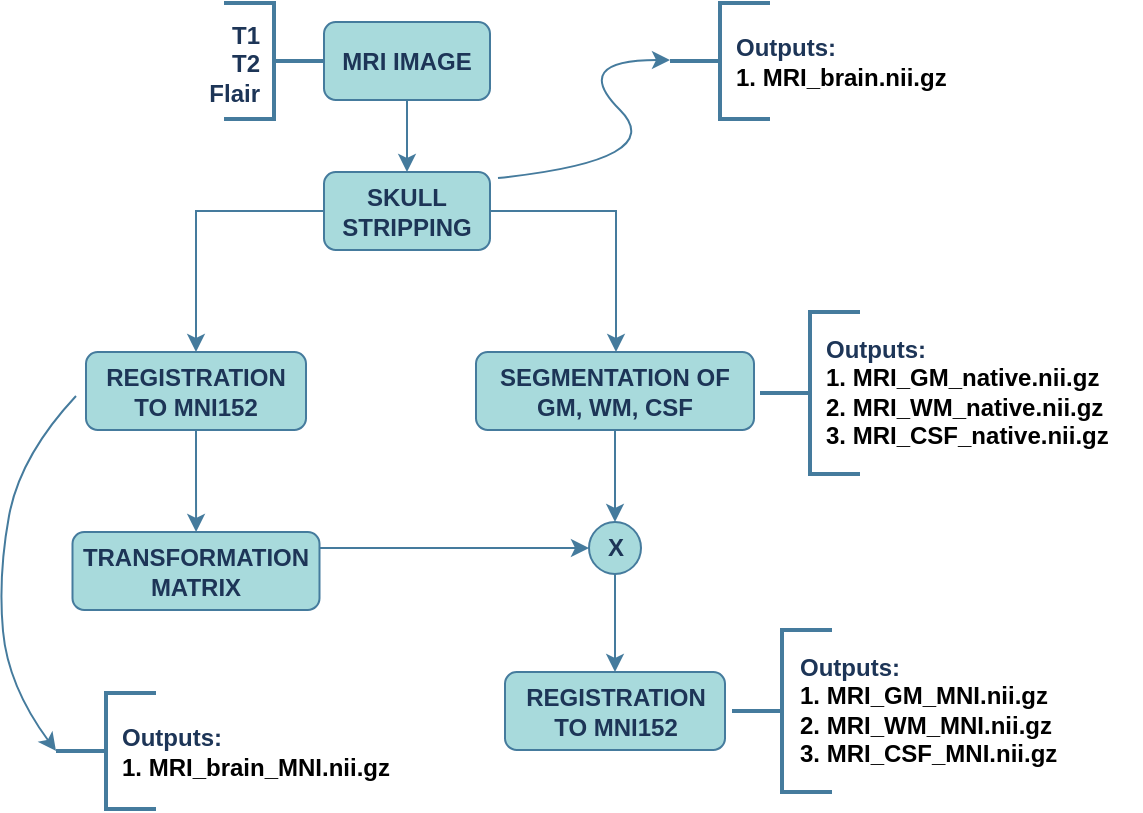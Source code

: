 <mxfile version="27.1.6">
  <diagram name="Page-1" id="hVXfUqBhvTAlDq9-gsWX">
    <mxGraphModel dx="976" dy="549" grid="0" gridSize="10" guides="1" tooltips="1" connect="1" arrows="1" fold="1" page="0" pageScale="1" pageWidth="850" pageHeight="1100" background="none" math="0" shadow="0">
      <root>
        <mxCell id="0" />
        <mxCell id="1" parent="0" />
        <mxCell id="h8j5pdW2-4rlrgCDTTLV-3" value="" style="edgeStyle=orthogonalEdgeStyle;rounded=0;orthogonalLoop=1;jettySize=auto;html=1;labelBackgroundColor=none;fontColor=default;strokeColor=#457B9D;" edge="1" parent="1" source="h8j5pdW2-4rlrgCDTTLV-1" target="h8j5pdW2-4rlrgCDTTLV-2">
          <mxGeometry relative="1" as="geometry" />
        </mxCell>
        <mxCell id="h8j5pdW2-4rlrgCDTTLV-1" value="&lt;b&gt;MRI IMAGE&lt;/b&gt;" style="rounded=1;whiteSpace=wrap;html=1;labelBackgroundColor=none;fillColor=#A8DADC;strokeColor=#457B9D;fontColor=#1D3557;" vertex="1" parent="1">
          <mxGeometry x="294" y="80" width="83" height="39" as="geometry" />
        </mxCell>
        <mxCell id="h8j5pdW2-4rlrgCDTTLV-5" value="" style="edgeStyle=orthogonalEdgeStyle;rounded=0;orthogonalLoop=1;jettySize=auto;html=1;labelBackgroundColor=none;fontColor=default;strokeColor=#457B9D;" edge="1" parent="1" source="h8j5pdW2-4rlrgCDTTLV-2" target="h8j5pdW2-4rlrgCDTTLV-4">
          <mxGeometry relative="1" as="geometry" />
        </mxCell>
        <mxCell id="h8j5pdW2-4rlrgCDTTLV-7" value="" style="edgeStyle=orthogonalEdgeStyle;rounded=0;orthogonalLoop=1;jettySize=auto;html=1;labelBackgroundColor=none;fontColor=default;strokeColor=#457B9D;" edge="1" parent="1" source="h8j5pdW2-4rlrgCDTTLV-2" target="h8j5pdW2-4rlrgCDTTLV-6">
          <mxGeometry relative="1" as="geometry">
            <Array as="points">
              <mxPoint x="440" y="175" />
            </Array>
          </mxGeometry>
        </mxCell>
        <mxCell id="h8j5pdW2-4rlrgCDTTLV-2" value="&lt;b&gt;SKULL STRIPPING&lt;/b&gt;" style="rounded=1;whiteSpace=wrap;html=1;labelBackgroundColor=none;fillColor=#A8DADC;strokeColor=#457B9D;fontColor=#1D3557;" vertex="1" parent="1">
          <mxGeometry x="294" y="155" width="83" height="39" as="geometry" />
        </mxCell>
        <mxCell id="h8j5pdW2-4rlrgCDTTLV-9" value="" style="edgeStyle=orthogonalEdgeStyle;rounded=0;orthogonalLoop=1;jettySize=auto;html=1;labelBackgroundColor=none;fontColor=default;strokeColor=#457B9D;" edge="1" parent="1" source="h8j5pdW2-4rlrgCDTTLV-4" target="h8j5pdW2-4rlrgCDTTLV-8">
          <mxGeometry relative="1" as="geometry" />
        </mxCell>
        <mxCell id="h8j5pdW2-4rlrgCDTTLV-4" value="&lt;b&gt;REGISTRATION TO MNI152&lt;/b&gt;" style="rounded=1;whiteSpace=wrap;html=1;labelBackgroundColor=none;fillColor=#A8DADC;strokeColor=#457B9D;fontColor=#1D3557;" vertex="1" parent="1">
          <mxGeometry x="175" y="245" width="110" height="39" as="geometry" />
        </mxCell>
        <mxCell id="h8j5pdW2-4rlrgCDTTLV-11" value="" style="edgeStyle=orthogonalEdgeStyle;rounded=0;orthogonalLoop=1;jettySize=auto;html=1;labelBackgroundColor=none;fontColor=default;strokeColor=#457B9D;" edge="1" parent="1" source="h8j5pdW2-4rlrgCDTTLV-6" target="h8j5pdW2-4rlrgCDTTLV-10">
          <mxGeometry relative="1" as="geometry" />
        </mxCell>
        <mxCell id="h8j5pdW2-4rlrgCDTTLV-6" value="&lt;b&gt;SEGMENTATION OF GM, WM, CSF&lt;/b&gt;" style="rounded=1;whiteSpace=wrap;html=1;labelBackgroundColor=none;fillColor=#A8DADC;strokeColor=#457B9D;fontColor=#1D3557;" vertex="1" parent="1">
          <mxGeometry x="370" y="245" width="139" height="39" as="geometry" />
        </mxCell>
        <mxCell id="h8j5pdW2-4rlrgCDTTLV-12" style="edgeStyle=orthogonalEdgeStyle;rounded=0;orthogonalLoop=1;jettySize=auto;html=1;entryX=0;entryY=0.5;entryDx=0;entryDy=0;labelBackgroundColor=none;fontColor=default;strokeColor=#457B9D;" edge="1" parent="1" source="h8j5pdW2-4rlrgCDTTLV-8" target="h8j5pdW2-4rlrgCDTTLV-10">
          <mxGeometry relative="1" as="geometry">
            <Array as="points">
              <mxPoint x="329" y="343" />
            </Array>
          </mxGeometry>
        </mxCell>
        <mxCell id="h8j5pdW2-4rlrgCDTTLV-8" value="&lt;b&gt;TRANSFORMATION MATRIX&lt;/b&gt;" style="rounded=1;whiteSpace=wrap;html=1;labelBackgroundColor=none;fillColor=#A8DADC;strokeColor=#457B9D;fontColor=#1D3557;" vertex="1" parent="1">
          <mxGeometry x="168.25" y="335" width="123.5" height="39" as="geometry" />
        </mxCell>
        <mxCell id="h8j5pdW2-4rlrgCDTTLV-14" value="" style="edgeStyle=orthogonalEdgeStyle;rounded=0;orthogonalLoop=1;jettySize=auto;html=1;labelBackgroundColor=none;fontColor=default;strokeColor=#457B9D;" edge="1" parent="1" source="h8j5pdW2-4rlrgCDTTLV-10" target="h8j5pdW2-4rlrgCDTTLV-13">
          <mxGeometry relative="1" as="geometry" />
        </mxCell>
        <mxCell id="h8j5pdW2-4rlrgCDTTLV-10" value="&lt;b&gt;X&lt;/b&gt;" style="ellipse;whiteSpace=wrap;html=1;aspect=fixed;labelBackgroundColor=none;fillColor=#A8DADC;strokeColor=#457B9D;fontColor=#1D3557;" vertex="1" parent="1">
          <mxGeometry x="426.5" y="330" width="26" height="26" as="geometry" />
        </mxCell>
        <mxCell id="h8j5pdW2-4rlrgCDTTLV-13" value="&lt;b&gt;REGISTRATION TO MNI152&lt;/b&gt;" style="rounded=1;whiteSpace=wrap;html=1;labelBackgroundColor=none;fillColor=#A8DADC;strokeColor=#457B9D;fontColor=#1D3557;" vertex="1" parent="1">
          <mxGeometry x="384.5" y="405" width="110" height="39" as="geometry" />
        </mxCell>
        <mxCell id="h8j5pdW2-4rlrgCDTTLV-19" value="" style="curved=1;endArrow=classic;html=1;rounded=0;labelBackgroundColor=none;fontColor=default;strokeColor=#457B9D;" edge="1" parent="1">
          <mxGeometry width="50" height="50" relative="1" as="geometry">
            <mxPoint x="381" y="158" as="sourcePoint" />
            <mxPoint x="467" y="99" as="targetPoint" />
            <Array as="points">
              <mxPoint x="467" y="149" />
              <mxPoint x="417" y="99" />
            </Array>
          </mxGeometry>
        </mxCell>
        <mxCell id="h8j5pdW2-4rlrgCDTTLV-21" value="" style="strokeWidth=2;html=1;shape=mxgraph.flowchart.annotation_2;align=left;labelPosition=right;pointerEvents=1;labelBackgroundColor=none;fillColor=#A8DADC;strokeColor=#457B9D;fontColor=#1D3557;" vertex="1" parent="1">
          <mxGeometry x="467" y="70.5" width="50" height="58" as="geometry" />
        </mxCell>
        <mxCell id="h8j5pdW2-4rlrgCDTTLV-22" value="&lt;div&gt;&lt;b&gt;Outputs:&lt;/b&gt;&lt;/div&gt;&lt;div&gt;&lt;b style=&quot;background-color: transparent; color: light-dark(rgb(0, 0, 0), rgb(255, 255, 255));&quot;&gt;1. MRI_brain.nii.gz&lt;/b&gt;&lt;/div&gt;" style="text;html=1;align=left;verticalAlign=middle;resizable=0;points=[];autosize=1;strokeColor=none;fillColor=none;labelBackgroundColor=none;fontColor=#1D3557;" vertex="1" parent="1">
          <mxGeometry x="498" y="79" width="123" height="41" as="geometry" />
        </mxCell>
        <mxCell id="h8j5pdW2-4rlrgCDTTLV-23" value="" style="strokeWidth=2;html=1;shape=mxgraph.flowchart.annotation_2;align=left;labelPosition=right;pointerEvents=1;rotation=0;labelBackgroundColor=none;fillColor=#A8DADC;strokeColor=#457B9D;fontColor=#1D3557;" vertex="1" parent="1">
          <mxGeometry x="160" y="415.5" width="50" height="58" as="geometry" />
        </mxCell>
        <mxCell id="h8j5pdW2-4rlrgCDTTLV-24" value="&lt;div&gt;&lt;b&gt;Outputs:&lt;/b&gt;&lt;/div&gt;&lt;div&gt;&lt;b style=&quot;background-color: transparent; color: light-dark(rgb(0, 0, 0), rgb(255, 255, 255));&quot;&gt;1. MRI_brain_MNI.nii.gz&lt;/b&gt;&lt;/div&gt;" style="text;html=1;align=left;verticalAlign=middle;resizable=0;points=[];autosize=1;strokeColor=none;fillColor=none;labelBackgroundColor=none;fontColor=#1D3557;" vertex="1" parent="1">
          <mxGeometry x="191" y="424" width="152" height="41" as="geometry" />
        </mxCell>
        <mxCell id="h8j5pdW2-4rlrgCDTTLV-25" value="" style="strokeWidth=2;html=1;shape=mxgraph.flowchart.annotation_2;align=left;labelPosition=right;pointerEvents=1;labelBackgroundColor=none;fillColor=#A8DADC;strokeColor=#457B9D;fontColor=#1D3557;" vertex="1" parent="1">
          <mxGeometry x="512" y="225" width="50" height="81" as="geometry" />
        </mxCell>
        <mxCell id="h8j5pdW2-4rlrgCDTTLV-26" value="&lt;div&gt;&lt;b&gt;Outputs:&lt;/b&gt;&lt;/div&gt;&lt;div&gt;&lt;b style=&quot;background-color: transparent; color: light-dark(rgb(0, 0, 0), rgb(255, 255, 255));&quot;&gt;1. MRI_GM_native.nii.gz&lt;/b&gt;&lt;/div&gt;&lt;div&gt;&lt;b style=&quot;color: light-dark(rgb(0, 0, 0), rgb(255, 255, 255)); background-color: transparent;&quot;&gt;2. MRI_WM_native.nii.gz&lt;/b&gt;&lt;b style=&quot;background-color: transparent; color: light-dark(rgb(0, 0, 0), rgb(255, 255, 255));&quot;&gt;&lt;/b&gt;&lt;/div&gt;&lt;div&gt;&lt;b style=&quot;color: light-dark(rgb(0, 0, 0), rgb(255, 255, 255)); background-color: transparent;&quot;&gt;3. MRI_CSF_native.nii.gz&lt;/b&gt;&lt;b style=&quot;color: light-dark(rgb(0, 0, 0), rgb(255, 255, 255)); background-color: transparent;&quot;&gt;&lt;/b&gt;&lt;/div&gt;" style="text;html=1;align=left;verticalAlign=middle;resizable=0;points=[];autosize=1;strokeColor=none;fillColor=none;labelBackgroundColor=none;fontColor=#1D3557;" vertex="1" parent="1">
          <mxGeometry x="543" y="230" width="159" height="70" as="geometry" />
        </mxCell>
        <mxCell id="h8j5pdW2-4rlrgCDTTLV-28" value="&lt;div&gt;&lt;b&gt;Outputs:&lt;/b&gt;&lt;/div&gt;&lt;div&gt;&lt;b style=&quot;background-color: transparent; color: light-dark(rgb(0, 0, 0), rgb(255, 255, 255));&quot;&gt;1. MRI_GM_MNI.nii.gz&lt;/b&gt;&lt;/div&gt;&lt;div&gt;&lt;b style=&quot;color: light-dark(rgb(0, 0, 0), rgb(255, 255, 255)); background-color: transparent;&quot;&gt;2. MRI_WM_MNI.nii.gz&lt;/b&gt;&lt;b style=&quot;background-color: transparent; color: light-dark(rgb(0, 0, 0), rgb(255, 255, 255));&quot;&gt;&lt;/b&gt;&lt;/div&gt;&lt;div&gt;&lt;b style=&quot;color: light-dark(rgb(0, 0, 0), rgb(255, 255, 255)); background-color: transparent;&quot;&gt;3. MRI_CSF_MNI.nii.gz&lt;/b&gt;&lt;b style=&quot;color: light-dark(rgb(0, 0, 0), rgb(255, 255, 255)); background-color: transparent;&quot;&gt;&lt;/b&gt;&lt;/div&gt;" style="text;html=1;align=left;verticalAlign=middle;resizable=0;points=[];autosize=1;strokeColor=none;fillColor=none;labelBackgroundColor=none;fontColor=#1D3557;" vertex="1" parent="1">
          <mxGeometry x="530" y="389" width="147" height="70" as="geometry" />
        </mxCell>
        <mxCell id="h8j5pdW2-4rlrgCDTTLV-30" value="" style="strokeWidth=2;html=1;shape=mxgraph.flowchart.annotation_2;align=left;labelPosition=right;pointerEvents=1;labelBackgroundColor=none;fillColor=#A8DADC;strokeColor=#457B9D;fontColor=#1D3557;" vertex="1" parent="1">
          <mxGeometry x="498" y="384" width="50" height="81" as="geometry" />
        </mxCell>
        <mxCell id="h8j5pdW2-4rlrgCDTTLV-31" value="" style="curved=1;endArrow=classic;html=1;rounded=0;entryX=0;entryY=0.5;entryDx=0;entryDy=0;entryPerimeter=0;labelBackgroundColor=none;fontColor=default;strokeColor=#457B9D;" edge="1" parent="1" target="h8j5pdW2-4rlrgCDTTLV-23">
          <mxGeometry width="50" height="50" relative="1" as="geometry">
            <mxPoint x="170" y="267" as="sourcePoint" />
            <mxPoint x="152" y="445" as="targetPoint" />
            <Array as="points">
              <mxPoint x="142" y="297" />
              <mxPoint x="131" y="357" />
              <mxPoint x="136" y="412" />
            </Array>
          </mxGeometry>
        </mxCell>
        <mxCell id="h8j5pdW2-4rlrgCDTTLV-33" value="" style="strokeWidth=2;html=1;shape=mxgraph.flowchart.annotation_2;align=left;labelPosition=right;pointerEvents=1;rotation=-180;labelBackgroundColor=none;fillColor=#A8DADC;strokeColor=#457B9D;fontColor=#1D3557;" vertex="1" parent="1">
          <mxGeometry x="244" y="70.5" width="50" height="58" as="geometry" />
        </mxCell>
        <mxCell id="h8j5pdW2-4rlrgCDTTLV-34" value="&lt;div&gt;&lt;b&gt;T1&lt;/b&gt;&lt;/div&gt;&lt;div&gt;&lt;b&gt;T2&lt;/b&gt;&lt;/div&gt;&lt;div&gt;&lt;b&gt;Flair&lt;/b&gt;&lt;/div&gt;" style="text;html=1;align=right;verticalAlign=middle;resizable=0;points=[];autosize=1;strokeColor=none;fillColor=none;labelBackgroundColor=none;fontColor=#1D3557;" vertex="1" parent="1">
          <mxGeometry x="220" y="73.5" width="43" height="55" as="geometry" />
        </mxCell>
      </root>
    </mxGraphModel>
  </diagram>
</mxfile>
